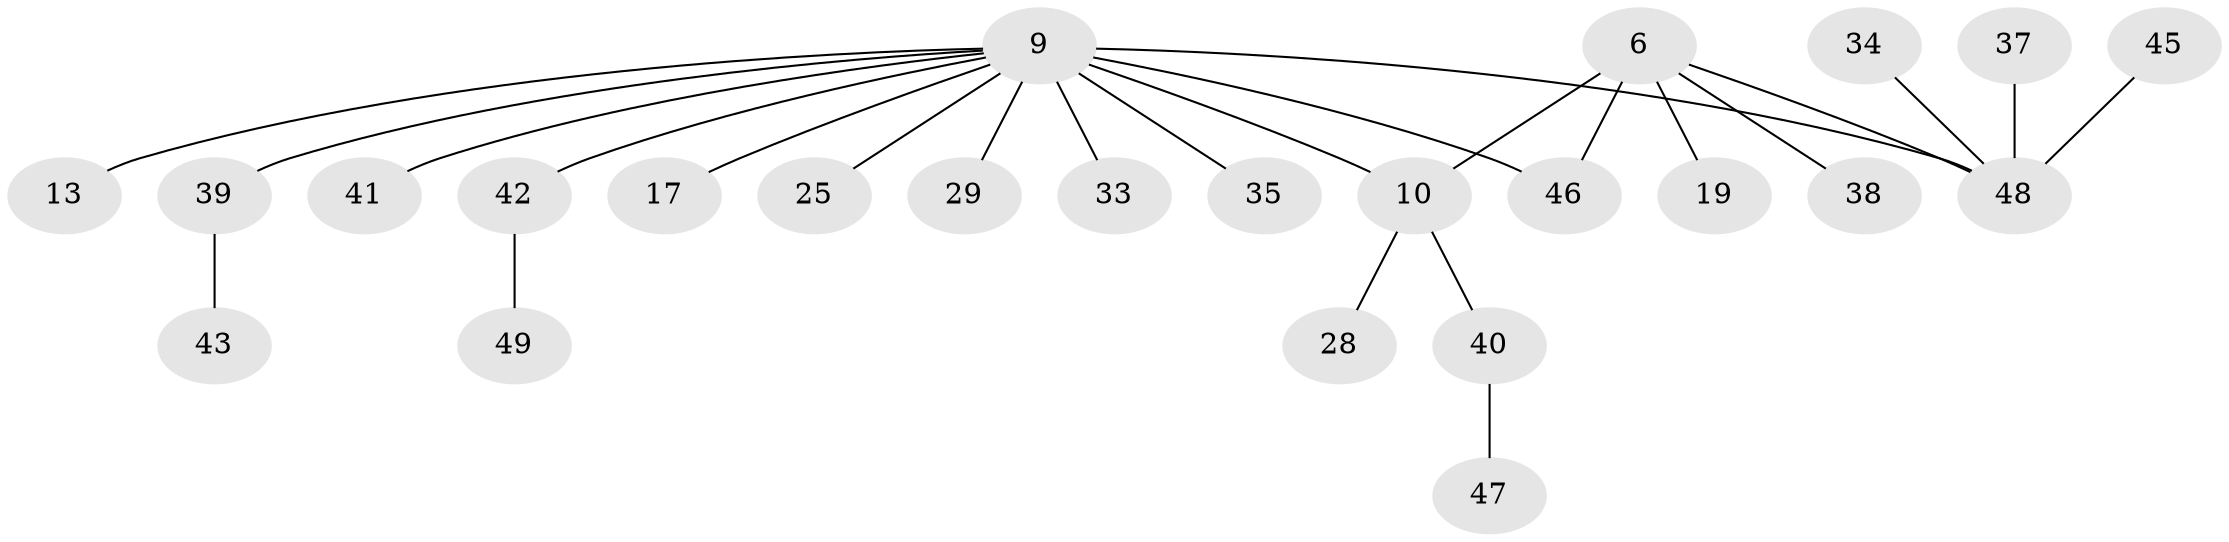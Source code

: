 // original degree distribution, {6: 0.061224489795918366, 5: 0.04081632653061224, 9: 0.02040816326530612, 4: 0.08163265306122448, 3: 0.14285714285714285, 1: 0.5714285714285714, 2: 0.08163265306122448}
// Generated by graph-tools (version 1.1) at 2025/54/03/09/25 04:54:05]
// undirected, 24 vertices, 25 edges
graph export_dot {
graph [start="1"]
  node [color=gray90,style=filled];
  6;
  9 [super="+7+2"];
  10 [super="+8"];
  13;
  17;
  19;
  25;
  28;
  29;
  33;
  34;
  35;
  37;
  38;
  39 [super="+30"];
  40 [super="+36"];
  41 [super="+4+20+21"];
  42 [super="+32"];
  43;
  45;
  46 [super="+44"];
  47;
  48 [super="+16+23+22"];
  49;
  6 -- 10 [weight=2];
  6 -- 19;
  6 -- 38;
  6 -- 48;
  6 -- 46;
  9 -- 10 [weight=4];
  9 -- 13;
  9 -- 35;
  9 -- 33;
  9 -- 17;
  9 -- 25;
  9 -- 29;
  9 -- 39 [weight=2];
  9 -- 41;
  9 -- 42;
  9 -- 48;
  9 -- 46;
  10 -- 28;
  10 -- 40;
  34 -- 48;
  37 -- 48;
  39 -- 43;
  40 -- 47;
  42 -- 49;
  45 -- 48;
}
